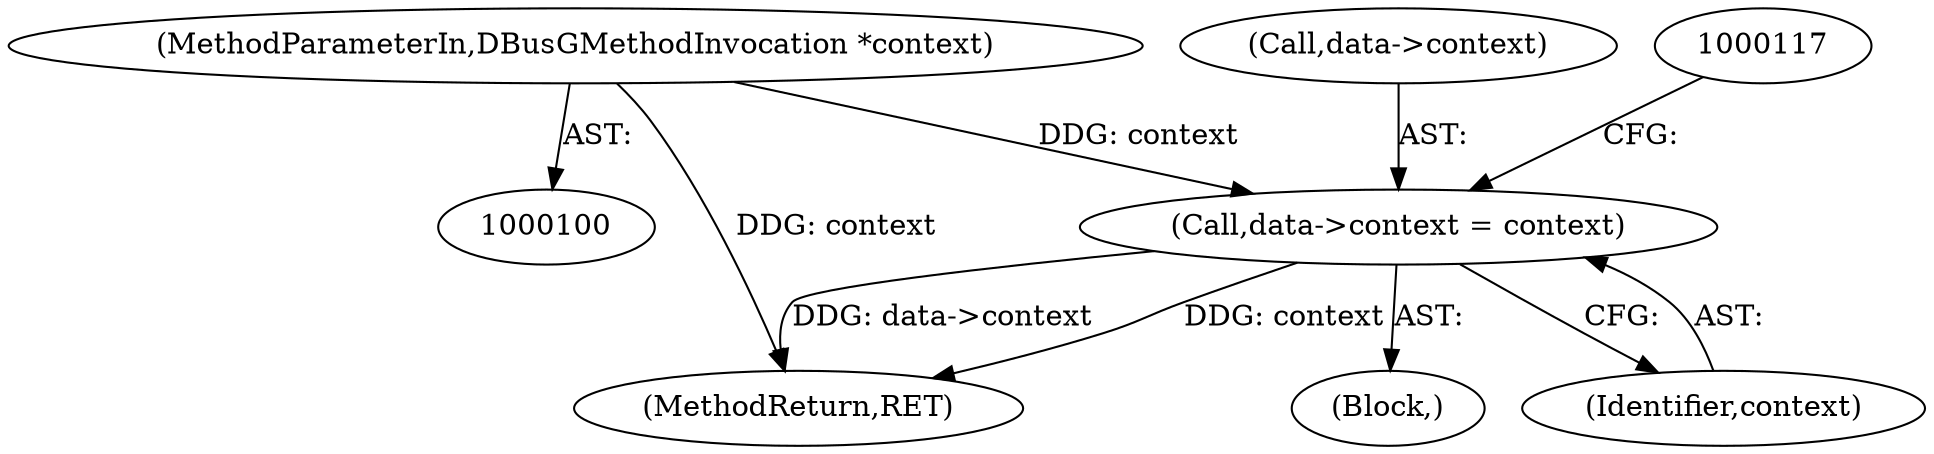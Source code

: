 digraph "1_dbus_9a6bce9b615abca6068348c1606ba8eaf13d9ae0_6@pointer" {
"1000110" [label="(Call,data->context = context)"];
"1000102" [label="(MethodParameterIn,DBusGMethodInvocation *context)"];
"1000110" [label="(Call,data->context = context)"];
"1000120" [label="(MethodReturn,RET)"];
"1000103" [label="(Block,)"];
"1000102" [label="(MethodParameterIn,DBusGMethodInvocation *context)"];
"1000111" [label="(Call,data->context)"];
"1000114" [label="(Identifier,context)"];
"1000110" -> "1000103"  [label="AST: "];
"1000110" -> "1000114"  [label="CFG: "];
"1000111" -> "1000110"  [label="AST: "];
"1000114" -> "1000110"  [label="AST: "];
"1000117" -> "1000110"  [label="CFG: "];
"1000110" -> "1000120"  [label="DDG: context"];
"1000110" -> "1000120"  [label="DDG: data->context"];
"1000102" -> "1000110"  [label="DDG: context"];
"1000102" -> "1000100"  [label="AST: "];
"1000102" -> "1000120"  [label="DDG: context"];
}

